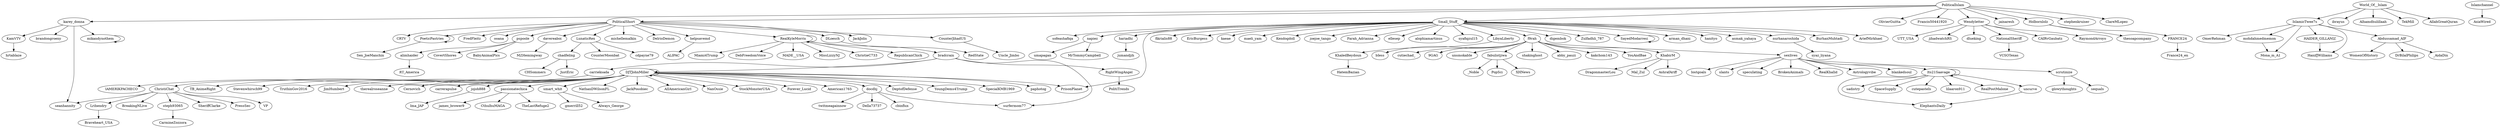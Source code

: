 digraph "" {
KhaledBeydoun;
TruthinGov2016;
ElephantsDaiIy;
Sen_JoeManchin;
DelrioDemon;
Della73737;
fikrialis88;
JustEric;
Braveheart_USA;
EricBurgess;
steph93065;
PrisonPlanet;
umapagan;
JimHumbert;
FRANCE24;
DLoesch;
kaeae;
surfermom77;
OlivierGuitta;
sadistry;
Astrologyvibe;
CthulhuMAGA;
CounterMoonbat;
PoliticalIslam;
sexIives;
TheLastRefuge2;
therealroseanne;
cbinflux;
maeli_yam;
blankedsoul;
Cernovich;
Kendogdoll;
joejoe_tango;
sequaIs;
RepublicanChick;
jojoh888;
carrerapulse;
RedState;
shakinghost;
glowythoughts;
CounterJihadUS;
KamVTV;
France24_en;
JackJolis;
syaz_liyana;
Francis50441920;
abby_pauzi;
VCSOTexas;
WomenOfHistory;
Wendyletter;
Lrihendry;
Miami4Trump;
chadfelixg;
Farah_Adrianna;
kakchom143;
NathanDWilsonFL;
alimhaider;
ellesep;
scrutinize;
seanhannity;
PoeticPastries;
BreakingNLive;
alophiamartinus;
cdpayne79;
CRTV;
syafiqzul15;
CarmineZozzora;
f9rah;
Ima_JAP;
SpaceSuppIy;
jumandjih;
JackPosobiec;
AIIAmericanGirI;
cutepasteIs;
NationalSheriff;
AshrafAriff;
NanOssie;
Always_George;
nurhanaroshida;
lilaaron911;
FredFleitz;
RightWingAngel;
StockMonsterUSA;
Its21Saavage;
twitmeagainnow;
ooana;
DebFreedomVoice;
jainaresh;
MADE__USA;
OmerRehman;
Holbornlolz;
DJTJohnMiller;
Uncle_Jimbo;
Forever_Lucid;
helpsavemd;
smart_whit;
American1765;
Iostgoals;
mohdahmedmemon;
brandongroeny;
digembok;
IAMERIKPACHECO;
Zulfadhli_787;
HAIDER_GILLANIZ;
DragonmasterLou;
CAIRvGaubatz;
DeptofDefense;
carrieksada;
YoungDems4Trump;
IslamicTwee7s;
YouAndBae;
RealKyleMorris;
MissLizzyNJ;
RaymondArroyo;
slants;
DrBilalPhilips;
karey_donna;
RT_America;
ibrayus;
CovertShores;
AsiaWired;
Small_Stuff_;
SpecialKMB1969;
SayedModarresi;
mikandynothem;
_AidaDin;
CHSommers;
Alhamdhulillaah;
pspoole;
passionatechica;
arman_dhani;
paphotog;
PoliticalShort;
bIess;
ChristiChat;
Mona_m_A1;
docdhj;
PolitiTrends;
cutiechad_;
thesoapcompany;
HanifJWilliams;
stephenkruiser;
michellemalkin;
HatemBazian;
TB_AnimeRight;
james_brower9;
XHNews;
Mal_Zul;
Islamchannel;
specuIating;
hanityo;
gmerrill52;
LibyaLiberty;
SheriffClarke;
BabyAnimalPics;
davereaboi;
TekMill;
asmak_yahaya;
ALIPAC;
MrTommyCampbell;
BrokenAnimaIs;
UTT_USA;
BurhanMuhtadi;
PressSec;
fabulistjiwa;
AllahGreatQuran;
jihadwatchRS;
ChristieC733;
uncurve;
bradcrain;
hrtablaze;
_Noble;
"9GAG";
ClareMLopez;
RealPostMaIone;
VP;
AriefMirkhael;
Stevenwhirsch99;
RealKhaIid;
World_Of__Islam;
LunaticRex;
napiez;
Abdussamad_AIF;
sofeashafiqa;
unsmokabIe;
hariadhi;
PopSci;
MZHemingway;
KhabirM;
dlueking;
KhaledBeydoun -> HatemBazian;
steph93065 -> CarmineZozzora;
FRANCE24 -> France24_en;
DLoesch -> RedState;
PoliticalIslam -> Holbornlolz;
PoliticalIslam -> Francis50441920;
PoliticalIslam -> ClareMLopez;
PoliticalIslam -> stephenkruiser;
PoliticalIslam -> jainaresh;
PoliticalIslam -> karey_donna;
PoliticalIslam -> PoliticalShort;
PoliticalIslam -> OlivierGuitta;
PoliticalIslam -> Wendyletter;
PoliticalIslam -> Small_Stuff_;
sexIives -> BrokenAnimaIs;
sexIives -> specuIating;
sexIives -> Its21Saavage;
sexIives -> slants;
sexIives -> scrutinize;
sexIives -> blankedsoul;
sexIives -> RealKhaIid;
sexIives -> Iostgoals;
sexIives -> Astrologyvibe;
jojoh888 -> Ima_JAP;
CounterJihadUS -> Uncle_Jimbo;
KamVTV -> hrtablaze;
Wendyletter -> UTT_USA;
Wendyletter -> RaymondArroyo;
Wendyletter -> CAIRvGaubatz;
Wendyletter -> NationalSheriff;
Wendyletter -> dlueking;
Wendyletter -> jihadwatchRS;
Lrihendry -> Braveheart_USA;
chadfelixg -> JustEric;
chadfelixg -> CHSommers;
alimhaider -> RT_America;
scrutinize -> sequaIs;
scrutinize -> glowythoughts;
PoeticPastries -> Sen_JoeManchin;
PoeticPastries -> PoeticPastries;
f9rah -> cutiechad_;
f9rah -> shakinghost;
f9rah -> sexIives;
f9rah -> kakchom143;
f9rah -> fabulistjiwa;
f9rah -> "9GAG";
f9rah -> unsmokabIe;
f9rah -> abby_pauzi;
f9rah -> KhabirM;
f9rah -> bIess;
f9rah -> YouAndBae;
NationalSheriff -> VCSOTexas;
nurhanaroshida -> syaz_liyana;
RightWingAngel -> PolitiTrends;
Its21Saavage -> uncurve;
Its21Saavage -> ElephantsDaiIy;
Its21Saavage -> lilaaron911;
Its21Saavage -> SpaceSuppIy;
Its21Saavage -> cutepasteIs;
Its21Saavage -> Its21Saavage;
Its21Saavage -> RealPostMaIone;
Its21Saavage -> sadistry;
Holbornlolz -> thesoapcompany;
Holbornlolz -> FRANCE24;
DJTJohnMiller -> American1765;
DJTJohnMiller -> TruthinGov2016;
DJTJohnMiller -> SpecialKMB1969;
DJTJohnMiller -> DeptofDefense;
DJTJohnMiller -> NathanDWilsonFL;
DJTJohnMiller -> YoungDems4Trump;
DJTJohnMiller -> PrisonPlanet;
DJTJohnMiller -> JimHumbert;
DJTJohnMiller -> AIIAmericanGirI;
DJTJohnMiller -> NanOssie;
DJTJohnMiller -> StockMonsterUSA;
DJTJohnMiller -> therealroseanne;
DJTJohnMiller -> passionatechica;
DJTJohnMiller -> paphotog;
DJTJohnMiller -> Cernovich;
DJTJohnMiller -> ChristiChat;
DJTJohnMiller -> jojoh888;
DJTJohnMiller -> docdhj;
DJTJohnMiller -> carrerapulse;
DJTJohnMiller -> smart_whit;
DJTJohnMiller -> DJTJohnMiller;
DJTJohnMiller -> Forever_Lucid;
DJTJohnMiller -> JackPosobiec;
DJTJohnMiller -> TB_AnimeRight;
DJTJohnMiller -> Stevenwhirsch99;
helpsavemd -> ALIPAC;
smart_whit -> Always_George;
smart_whit -> gmerrill52;
mohdahmedmemon -> Mona_m_A1;
HAIDER_GILLANIZ -> HanifJWilliams;
carrieksada -> IAMERIKPACHECO;
IslamicTwee7s -> OmerRehman;
IslamicTwee7s -> Abdussamad_AIF;
IslamicTwee7s -> HAIDER_GILLANIZ;
IslamicTwee7s -> HanifJWilliams;
IslamicTwee7s -> Mona_m_A1;
IslamicTwee7s -> mohdahmedmemon;
RealKyleMorris -> ChristieC733;
RealKyleMorris -> Miami4Trump;
RealKyleMorris -> RealKyleMorris;
RealKyleMorris -> RepublicanChick;
RealKyleMorris -> bradcrain;
RealKyleMorris -> DebFreedomVoice;
RealKyleMorris -> MADE__USA;
RealKyleMorris -> MissLizzyNJ;
karey_donna -> brandongroeny;
karey_donna -> seanhannity;
karey_donna -> KamVTV;
karey_donna -> mikandynothem;
Small_Stuff_ -> digembok;
Small_Stuff_ -> BurhanMuhtadi;
Small_Stuff_ -> Zulfadhli_787;
Small_Stuff_ -> hanityo;
Small_Stuff_ -> LibyaLiberty;
Small_Stuff_ -> ellesep;
Small_Stuff_ -> asmak_yahaya;
Small_Stuff_ -> alophiamartinus;
Small_Stuff_ -> PrisonPlanet;
Small_Stuff_ -> f9rah;
Small_Stuff_ -> kaeae;
Small_Stuff_ -> Farah_Adrianna;
Small_Stuff_ -> SayedModarresi;
Small_Stuff_ -> nurhanaroshida;
Small_Stuff_ -> syafiqzul15;
Small_Stuff_ -> arman_dhani;
Small_Stuff_ -> maeli_yam;
Small_Stuff_ -> AriefMirkhael;
Small_Stuff_ -> Kendogdoll;
Small_Stuff_ -> joejoe_tango;
Small_Stuff_ -> EricBurgess;
Small_Stuff_ -> napiez;
Small_Stuff_ -> fikrialis88;
Small_Stuff_ -> sofeashafiqa;
Small_Stuff_ -> hariadhi;
SayedModarresi -> SayedModarresi;
mikandynothem -> mikandynothem;
pspoole -> alimhaider;
pspoole -> BabyAnimalPics;
pspoole -> CovertShores;
passionatechica -> CthulhuMAGA;
passionatechica -> james_brower9;
passionatechica -> TheLastRefuge2;
PoliticalShort -> JackJolis;
PoliticalShort -> RealKyleMorris;
PoliticalShort -> CounterJihadUS;
PoliticalShort -> FredFleitz;
PoliticalShort -> DLoesch;
PoliticalShort -> DelrioDemon;
PoliticalShort -> pspoole;
PoliticalShort -> michellemalkin;
PoliticalShort -> PoeticPastries;
PoliticalShort -> davereaboi;
PoliticalShort -> helpsavemd;
PoliticalShort -> LunaticRex;
PoliticalShort -> CRTV;
PoliticalShort -> ooana;
ChristiChat -> VP;
ChristiChat -> steph93065;
ChristiChat -> PressSec;
ChristiChat -> seanhannity;
ChristiChat -> BreakingNLive;
ChristiChat -> SheriffClarke;
ChristiChat -> Lrihendry;
docdhj -> twitmeagainnow;
docdhj -> surfermom77;
docdhj -> Della73737;
docdhj -> cbinflux;
Islamchannel -> AsiaWired;
LibyaLiberty -> KhaledBeydoun;
davereaboi -> MZHemingway;
fabulistjiwa -> PopSci;
fabulistjiwa -> XHNews;
fabulistjiwa -> _Noble;
uncurve -> ElephantsDaiIy;
bradcrain -> carrieksada;
bradcrain -> DJTJohnMiller;
bradcrain -> RightWingAngel;
bradcrain -> surfermom77;
World_Of__Islam -> AllahGreatQuran;
World_Of__Islam -> Alhamdhulillaah;
World_Of__Islam -> ibrayus;
World_Of__Islam -> IslamicTwee7s;
World_Of__Islam -> TekMill;
LunaticRex -> chadfelixg;
LunaticRex -> CounterMoonbat;
LunaticRex -> cdpayne79;
napiez -> umapagan;
napiez -> MrTommyCampbell;
Abdussamad_AIF -> _AidaDin;
Abdussamad_AIF -> WomenOfHistory;
Abdussamad_AIF -> DrBilalPhilips;
hariadhi -> jumandjih;
KhabirM -> DragonmasterLou;
KhabirM -> AshrafAriff;
KhabirM -> Mal_Zul;
}

